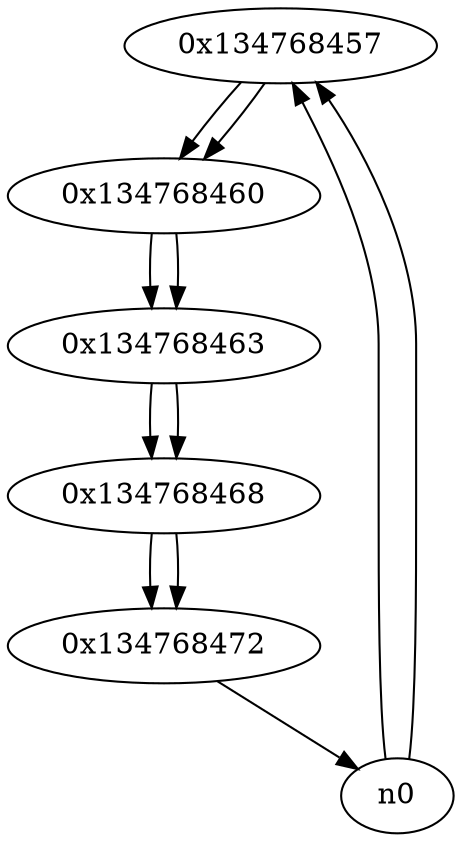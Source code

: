 digraph G{
/* nodes */
  n1 [label="0x134768457"]
  n2 [label="0x134768460"]
  n3 [label="0x134768463"]
  n4 [label="0x134768468"]
  n5 [label="0x134768472"]
/* edges */
n1 -> n2;
n0 -> n1;
n0 -> n1;
n2 -> n3;
n1 -> n2;
n3 -> n4;
n2 -> n3;
n4 -> n5;
n3 -> n4;
n5 -> n0;
n4 -> n5;
}
